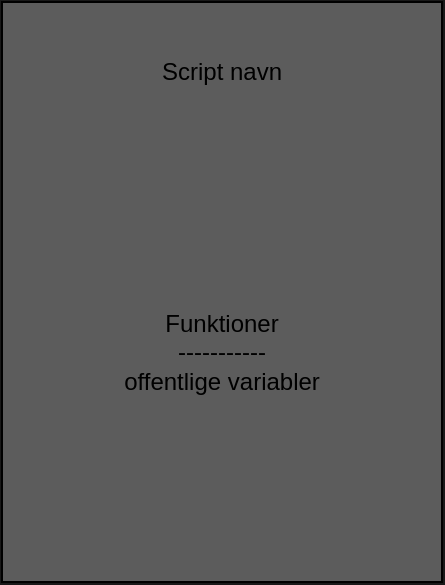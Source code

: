 <mxfile version="23.1.4" type="github">
  <diagram name="Side-1" id="M3Rd7NAe1DH0WTdxckw0">
    <mxGraphModel dx="786" dy="477" grid="1" gridSize="10" guides="1" tooltips="1" connect="1" arrows="1" fold="1" page="1" pageScale="1" pageWidth="827" pageHeight="1169" background="#191919" math="0" shadow="0">
      <root>
        <mxCell id="0" />
        <mxCell id="1" parent="0" />
        <mxCell id="lyic0oma0L8n6ndw-db4-1" value="" style="rounded=0;whiteSpace=wrap;html=1;fillColor=#5C5C5C;" vertex="1" parent="1">
          <mxGeometry x="170" y="100" width="220" height="290" as="geometry" />
        </mxCell>
        <mxCell id="lyic0oma0L8n6ndw-db4-2" value="Script navn" style="text;html=1;align=center;verticalAlign=middle;whiteSpace=wrap;rounded=0;" vertex="1" parent="1">
          <mxGeometry x="190" y="120" width="180" height="30" as="geometry" />
        </mxCell>
        <mxCell id="lyic0oma0L8n6ndw-db4-3" value="Funktioner&lt;br&gt;-----------&lt;br&gt;offentlige variabler" style="text;html=1;align=center;verticalAlign=middle;whiteSpace=wrap;rounded=0;" vertex="1" parent="1">
          <mxGeometry x="190" y="180" width="180" height="190" as="geometry" />
        </mxCell>
      </root>
    </mxGraphModel>
  </diagram>
</mxfile>
